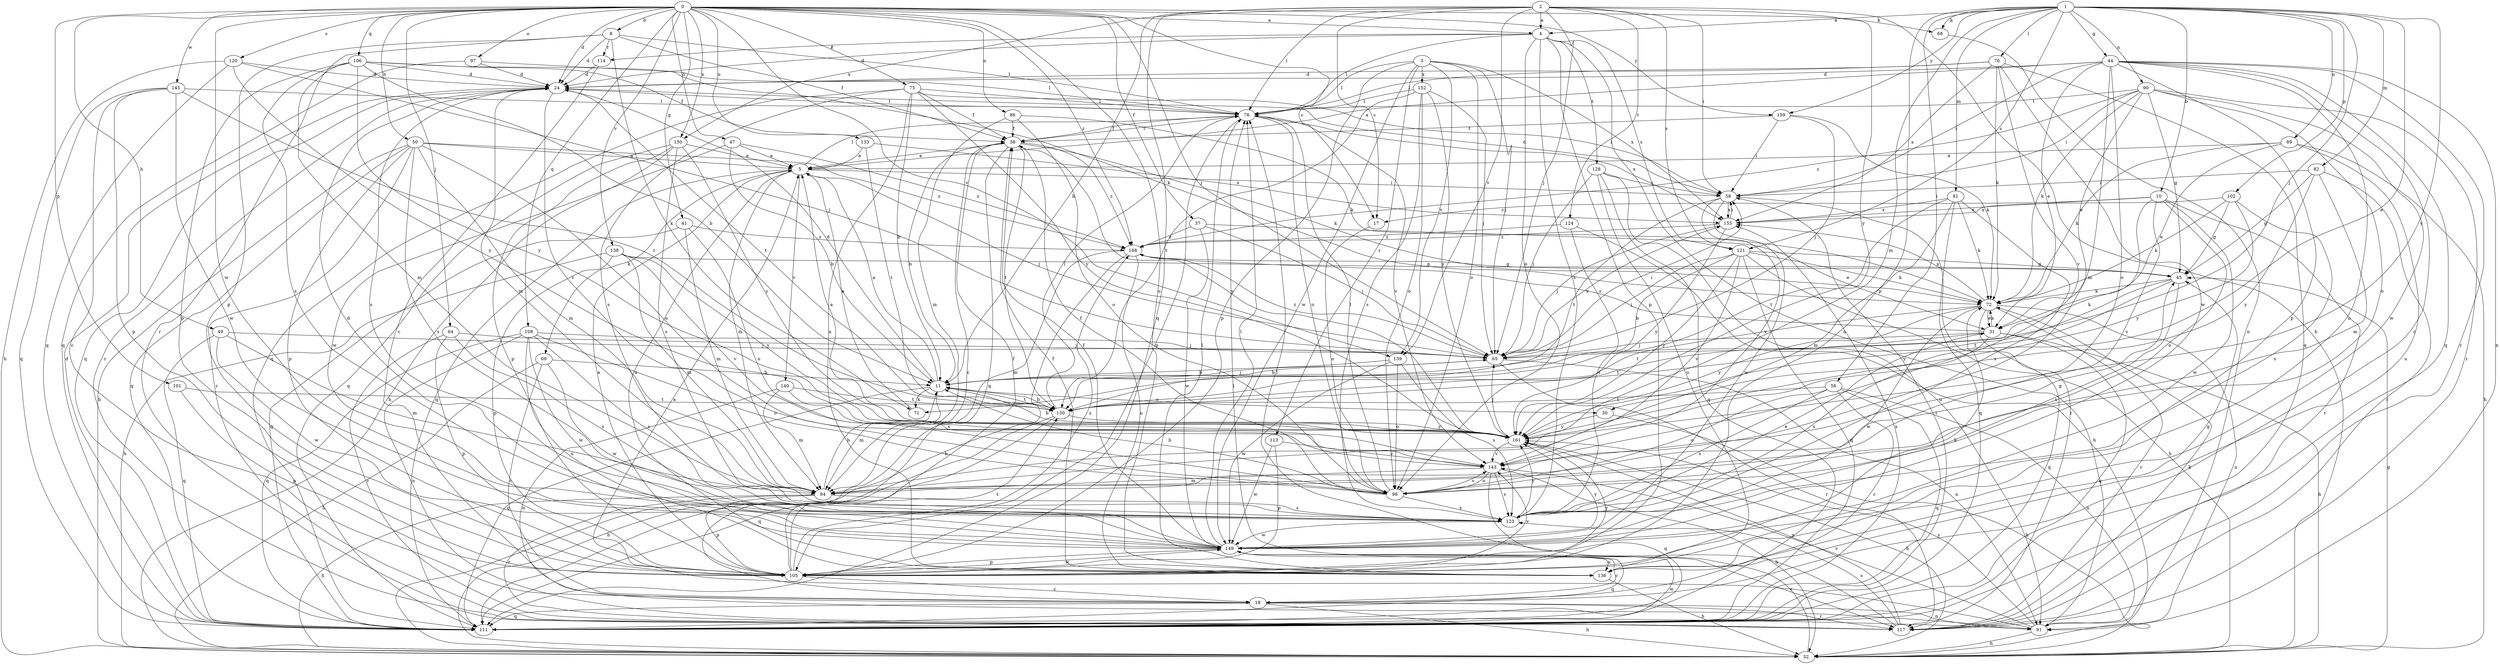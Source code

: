 strict digraph  {
0;
1;
2;
3;
4;
5;
8;
10;
11;
17;
18;
24;
30;
31;
37;
38;
41;
44;
45;
47;
49;
50;
52;
56;
58;
64;
65;
68;
69;
71;
72;
75;
76;
78;
81;
82;
84;
86;
89;
90;
91;
97;
98;
101;
102;
105;
106;
108;
111;
113;
114;
117;
120;
121;
123;
124;
128;
130;
133;
136;
138;
139;
140;
143;
145;
149;
150;
152;
155;
159;
161;
168;
0 -> 4  [label=a];
0 -> 8  [label=b];
0 -> 17  [label=c];
0 -> 24  [label=d];
0 -> 37  [label=f];
0 -> 41  [label=g];
0 -> 47  [label=h];
0 -> 49  [label=h];
0 -> 50  [label=h];
0 -> 64  [label=j];
0 -> 65  [label=j];
0 -> 68  [label=k];
0 -> 75  [label=l];
0 -> 86  [label=n];
0 -> 97  [label=o];
0 -> 101  [label=p];
0 -> 106  [label=q];
0 -> 108  [label=q];
0 -> 120  [label=s];
0 -> 133  [label=u];
0 -> 136  [label=u];
0 -> 138  [label=v];
0 -> 139  [label=v];
0 -> 145  [label=w];
0 -> 149  [label=w];
0 -> 150  [label=x];
0 -> 159  [label=y];
0 -> 168  [label=z];
1 -> 4  [label=a];
1 -> 10  [label=b];
1 -> 30  [label=e];
1 -> 44  [label=g];
1 -> 56  [label=i];
1 -> 65  [label=j];
1 -> 68  [label=k];
1 -> 76  [label=l];
1 -> 81  [label=m];
1 -> 82  [label=m];
1 -> 84  [label=m];
1 -> 89  [label=n];
1 -> 90  [label=n];
1 -> 102  [label=p];
1 -> 105  [label=p];
1 -> 121  [label=s];
1 -> 159  [label=y];
1 -> 161  [label=y];
2 -> 4  [label=a];
2 -> 11  [label=b];
2 -> 17  [label=c];
2 -> 52  [label=h];
2 -> 58  [label=i];
2 -> 65  [label=j];
2 -> 78  [label=l];
2 -> 111  [label=q];
2 -> 121  [label=s];
2 -> 124  [label=t];
2 -> 139  [label=v];
2 -> 150  [label=x];
2 -> 161  [label=y];
3 -> 65  [label=j];
3 -> 78  [label=l];
3 -> 98  [label=o];
3 -> 105  [label=p];
3 -> 113  [label=r];
3 -> 139  [label=v];
3 -> 149  [label=w];
3 -> 152  [label=x];
3 -> 155  [label=x];
4 -> 24  [label=d];
4 -> 78  [label=l];
4 -> 91  [label=n];
4 -> 98  [label=o];
4 -> 105  [label=p];
4 -> 114  [label=r];
4 -> 121  [label=s];
4 -> 123  [label=s];
4 -> 128  [label=t];
5 -> 58  [label=i];
5 -> 65  [label=j];
5 -> 69  [label=k];
5 -> 78  [label=l];
5 -> 84  [label=m];
5 -> 111  [label=q];
5 -> 136  [label=u];
5 -> 140  [label=v];
8 -> 24  [label=d];
8 -> 38  [label=f];
8 -> 71  [label=k];
8 -> 78  [label=l];
8 -> 105  [label=p];
8 -> 114  [label=r];
8 -> 117  [label=r];
10 -> 17  [label=c];
10 -> 71  [label=k];
10 -> 98  [label=o];
10 -> 117  [label=r];
10 -> 143  [label=v];
10 -> 149  [label=w];
10 -> 155  [label=x];
11 -> 5  [label=a];
11 -> 24  [label=d];
11 -> 30  [label=e];
11 -> 65  [label=j];
11 -> 71  [label=k];
11 -> 84  [label=m];
11 -> 111  [label=q];
11 -> 130  [label=t];
17 -> 98  [label=o];
18 -> 52  [label=h];
18 -> 91  [label=n];
18 -> 111  [label=q];
18 -> 117  [label=r];
24 -> 78  [label=l];
24 -> 84  [label=m];
24 -> 111  [label=q];
24 -> 117  [label=r];
24 -> 123  [label=s];
24 -> 130  [label=t];
24 -> 143  [label=v];
30 -> 52  [label=h];
30 -> 161  [label=y];
31 -> 52  [label=h];
31 -> 65  [label=j];
31 -> 72  [label=k];
31 -> 111  [label=q];
31 -> 123  [label=s];
31 -> 130  [label=t];
31 -> 168  [label=z];
37 -> 31  [label=e];
37 -> 65  [label=j];
37 -> 149  [label=w];
37 -> 168  [label=z];
38 -> 5  [label=a];
38 -> 11  [label=b];
38 -> 18  [label=c];
38 -> 72  [label=k];
38 -> 78  [label=l];
38 -> 111  [label=q];
38 -> 130  [label=t];
38 -> 161  [label=y];
38 -> 168  [label=z];
41 -> 84  [label=m];
41 -> 98  [label=o];
41 -> 111  [label=q];
41 -> 168  [label=z];
44 -> 5  [label=a];
44 -> 18  [label=c];
44 -> 24  [label=d];
44 -> 31  [label=e];
44 -> 58  [label=i];
44 -> 84  [label=m];
44 -> 91  [label=n];
44 -> 98  [label=o];
44 -> 105  [label=p];
44 -> 111  [label=q];
44 -> 117  [label=r];
44 -> 136  [label=u];
45 -> 72  [label=k];
45 -> 123  [label=s];
45 -> 130  [label=t];
45 -> 161  [label=y];
47 -> 5  [label=a];
47 -> 11  [label=b];
47 -> 149  [label=w];
47 -> 168  [label=z];
49 -> 65  [label=j];
49 -> 84  [label=m];
49 -> 111  [label=q];
49 -> 149  [label=w];
50 -> 5  [label=a];
50 -> 52  [label=h];
50 -> 84  [label=m];
50 -> 98  [label=o];
50 -> 105  [label=p];
50 -> 111  [label=q];
50 -> 117  [label=r];
50 -> 123  [label=s];
50 -> 168  [label=z];
52 -> 45  [label=g];
52 -> 78  [label=l];
56 -> 18  [label=c];
56 -> 91  [label=n];
56 -> 98  [label=o];
56 -> 111  [label=q];
56 -> 123  [label=s];
56 -> 130  [label=t];
58 -> 24  [label=d];
58 -> 117  [label=r];
58 -> 130  [label=t];
58 -> 143  [label=v];
58 -> 149  [label=w];
58 -> 155  [label=x];
64 -> 65  [label=j];
64 -> 105  [label=p];
64 -> 117  [label=r];
64 -> 123  [label=s];
65 -> 11  [label=b];
65 -> 58  [label=i];
65 -> 91  [label=n];
65 -> 117  [label=r];
65 -> 155  [label=x];
65 -> 168  [label=z];
68 -> 91  [label=n];
69 -> 11  [label=b];
69 -> 18  [label=c];
69 -> 52  [label=h];
69 -> 149  [label=w];
71 -> 5  [label=a];
72 -> 31  [label=e];
72 -> 91  [label=n];
72 -> 111  [label=q];
72 -> 117  [label=r];
72 -> 130  [label=t];
72 -> 149  [label=w];
72 -> 155  [label=x];
72 -> 161  [label=y];
75 -> 11  [label=b];
75 -> 38  [label=f];
75 -> 58  [label=i];
75 -> 78  [label=l];
75 -> 111  [label=q];
75 -> 123  [label=s];
75 -> 136  [label=u];
75 -> 161  [label=y];
76 -> 24  [label=d];
76 -> 72  [label=k];
76 -> 78  [label=l];
76 -> 111  [label=q];
76 -> 143  [label=v];
76 -> 149  [label=w];
76 -> 155  [label=x];
78 -> 38  [label=f];
78 -> 98  [label=o];
78 -> 105  [label=p];
78 -> 143  [label=v];
78 -> 155  [label=x];
81 -> 72  [label=k];
81 -> 84  [label=m];
81 -> 111  [label=q];
81 -> 123  [label=s];
81 -> 130  [label=t];
81 -> 155  [label=x];
82 -> 45  [label=g];
82 -> 58  [label=i];
82 -> 84  [label=m];
82 -> 117  [label=r];
82 -> 161  [label=y];
84 -> 11  [label=b];
84 -> 45  [label=g];
84 -> 52  [label=h];
84 -> 105  [label=p];
84 -> 117  [label=r];
84 -> 123  [label=s];
86 -> 38  [label=f];
86 -> 72  [label=k];
86 -> 84  [label=m];
86 -> 98  [label=o];
89 -> 5  [label=a];
89 -> 31  [label=e];
89 -> 52  [label=h];
89 -> 72  [label=k];
89 -> 136  [label=u];
90 -> 31  [label=e];
90 -> 45  [label=g];
90 -> 58  [label=i];
90 -> 72  [label=k];
90 -> 78  [label=l];
90 -> 98  [label=o];
90 -> 117  [label=r];
90 -> 149  [label=w];
90 -> 168  [label=z];
91 -> 5  [label=a];
91 -> 52  [label=h];
91 -> 143  [label=v];
91 -> 161  [label=y];
97 -> 24  [label=d];
97 -> 78  [label=l];
97 -> 111  [label=q];
98 -> 11  [label=b];
98 -> 38  [label=f];
98 -> 78  [label=l];
98 -> 123  [label=s];
98 -> 143  [label=v];
101 -> 105  [label=p];
101 -> 130  [label=t];
102 -> 45  [label=g];
102 -> 72  [label=k];
102 -> 123  [label=s];
102 -> 155  [label=x];
102 -> 161  [label=y];
105 -> 5  [label=a];
105 -> 18  [label=c];
105 -> 38  [label=f];
105 -> 72  [label=k];
105 -> 130  [label=t];
105 -> 143  [label=v];
105 -> 149  [label=w];
105 -> 161  [label=y];
105 -> 168  [label=z];
106 -> 11  [label=b];
106 -> 24  [label=d];
106 -> 38  [label=f];
106 -> 72  [label=k];
106 -> 84  [label=m];
106 -> 105  [label=p];
106 -> 123  [label=s];
106 -> 161  [label=y];
108 -> 65  [label=j];
108 -> 91  [label=n];
108 -> 98  [label=o];
108 -> 111  [label=q];
108 -> 123  [label=s];
108 -> 136  [label=u];
108 -> 149  [label=w];
111 -> 24  [label=d];
111 -> 58  [label=i];
111 -> 149  [label=w];
111 -> 155  [label=x];
113 -> 105  [label=p];
113 -> 143  [label=v];
113 -> 149  [label=w];
114 -> 18  [label=c];
114 -> 24  [label=d];
117 -> 72  [label=k];
117 -> 78  [label=l];
117 -> 123  [label=s];
117 -> 161  [label=y];
120 -> 24  [label=d];
120 -> 52  [label=h];
120 -> 65  [label=j];
120 -> 111  [label=q];
120 -> 161  [label=y];
121 -> 11  [label=b];
121 -> 45  [label=g];
121 -> 52  [label=h];
121 -> 65  [label=j];
121 -> 72  [label=k];
121 -> 111  [label=q];
121 -> 143  [label=v];
121 -> 161  [label=y];
123 -> 31  [label=e];
123 -> 149  [label=w];
123 -> 161  [label=y];
124 -> 52  [label=h];
124 -> 123  [label=s];
124 -> 168  [label=z];
128 -> 58  [label=i];
128 -> 65  [label=j];
128 -> 91  [label=n];
128 -> 111  [label=q];
128 -> 136  [label=u];
130 -> 11  [label=b];
130 -> 52  [label=h];
130 -> 78  [label=l];
130 -> 111  [label=q];
130 -> 161  [label=y];
133 -> 5  [label=a];
133 -> 130  [label=t];
133 -> 155  [label=x];
136 -> 38  [label=f];
136 -> 45  [label=g];
136 -> 52  [label=h];
136 -> 78  [label=l];
138 -> 45  [label=g];
138 -> 52  [label=h];
138 -> 84  [label=m];
138 -> 105  [label=p];
138 -> 143  [label=v];
138 -> 161  [label=y];
139 -> 11  [label=b];
139 -> 98  [label=o];
139 -> 123  [label=s];
139 -> 149  [label=w];
140 -> 84  [label=m];
140 -> 91  [label=n];
140 -> 130  [label=t];
140 -> 143  [label=v];
143 -> 52  [label=h];
143 -> 84  [label=m];
143 -> 98  [label=o];
143 -> 111  [label=q];
143 -> 123  [label=s];
145 -> 18  [label=c];
145 -> 78  [label=l];
145 -> 105  [label=p];
145 -> 111  [label=q];
145 -> 130  [label=t];
145 -> 149  [label=w];
149 -> 18  [label=c];
149 -> 24  [label=d];
149 -> 38  [label=f];
149 -> 78  [label=l];
149 -> 105  [label=p];
149 -> 111  [label=q];
149 -> 117  [label=r];
149 -> 136  [label=u];
149 -> 161  [label=y];
150 -> 5  [label=a];
150 -> 52  [label=h];
150 -> 105  [label=p];
150 -> 111  [label=q];
150 -> 123  [label=s];
150 -> 161  [label=y];
152 -> 65  [label=j];
152 -> 78  [label=l];
152 -> 98  [label=o];
152 -> 123  [label=s];
152 -> 130  [label=t];
152 -> 161  [label=y];
155 -> 58  [label=i];
155 -> 65  [label=j];
155 -> 161  [label=y];
155 -> 168  [label=z];
159 -> 38  [label=f];
159 -> 58  [label=i];
159 -> 65  [label=j];
159 -> 72  [label=k];
161 -> 5  [label=a];
161 -> 11  [label=b];
161 -> 52  [label=h];
161 -> 65  [label=j];
161 -> 143  [label=v];
168 -> 45  [label=g];
168 -> 52  [label=h];
168 -> 84  [label=m];
168 -> 136  [label=u];
}
